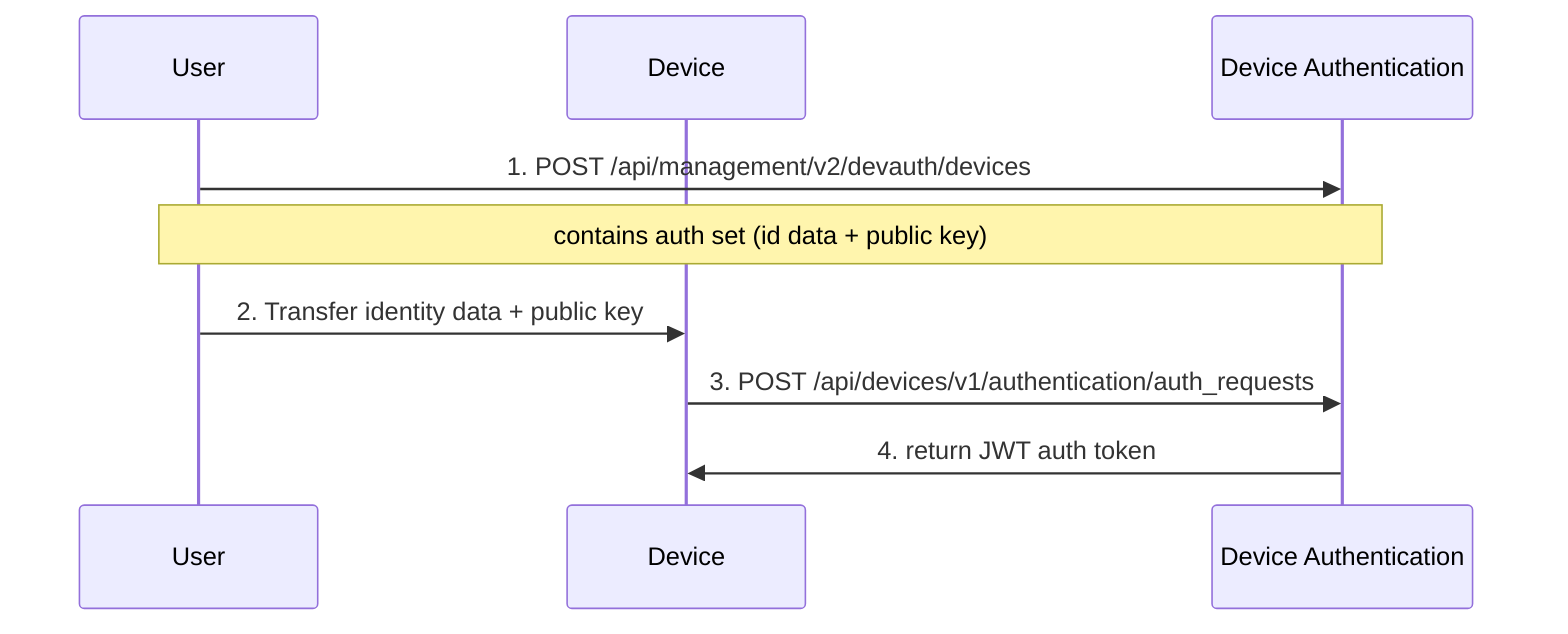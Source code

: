 sequenceDiagram
    participant User
    participant Device
    participant Device Authentication
    User ->> Device Authentication: 1. POST /api/management/v2/devauth/devices
    Note over User,Device Authentication: contains auth set (id data + public key)
    User ->> Device: 2. Transfer identity data + public key
    Device ->> Device Authentication: 3. POST /api/devices/v1/authentication/auth_requests
    Device Authentication ->> Device: 4. return JWT auth token